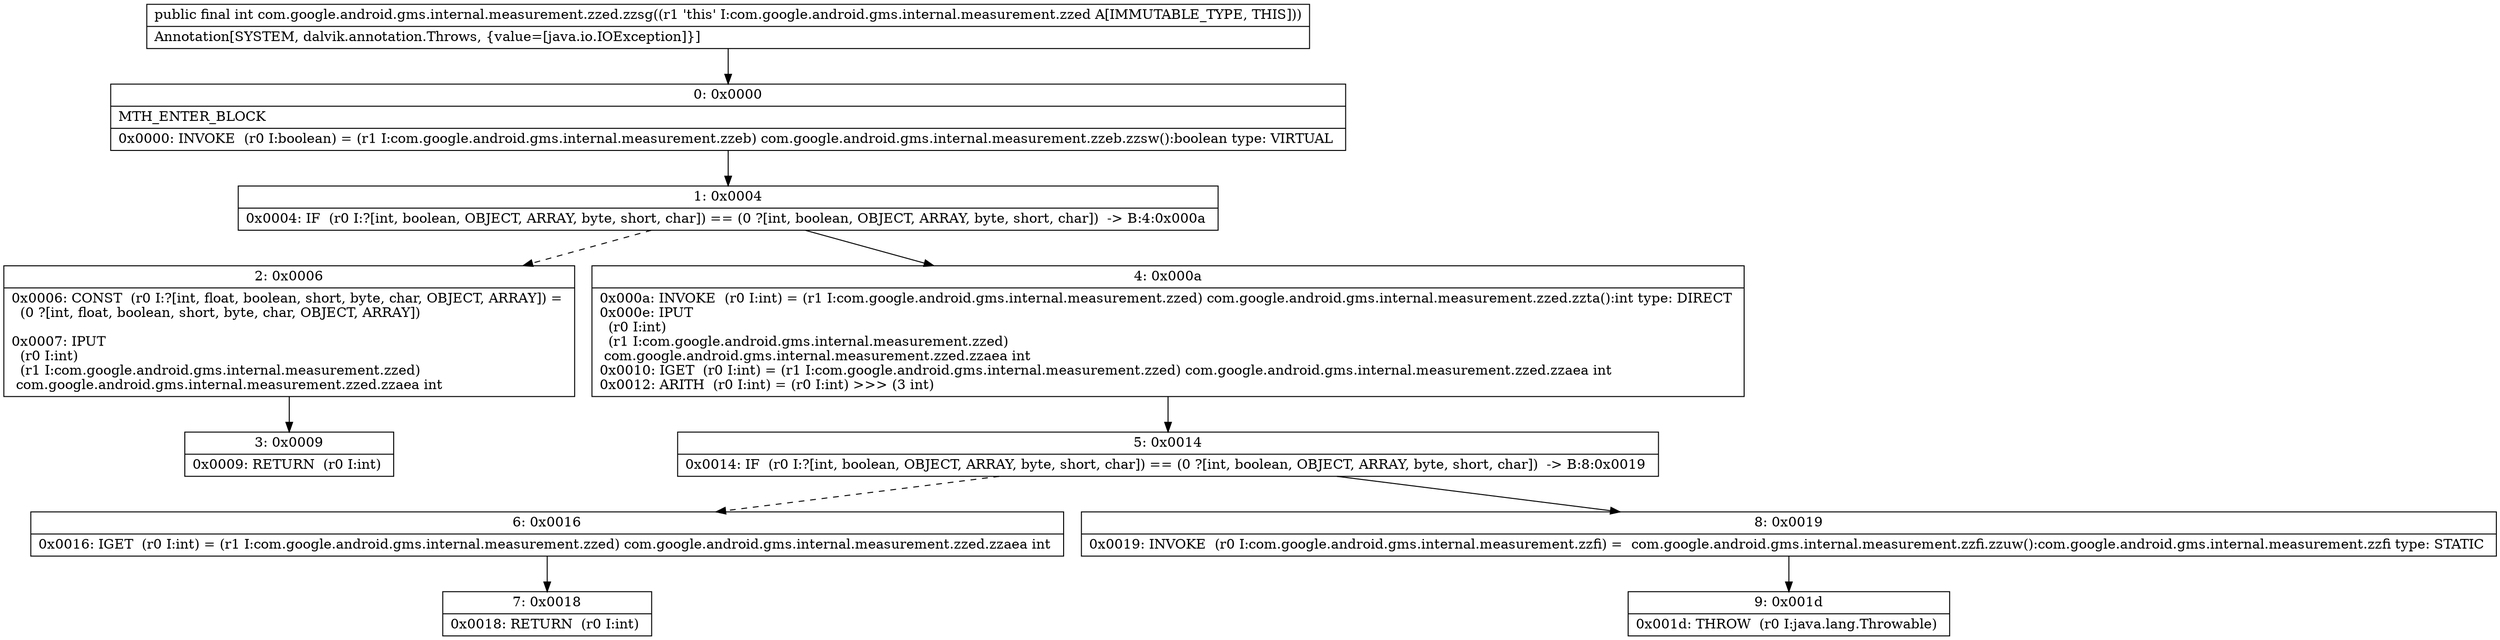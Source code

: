 digraph "CFG forcom.google.android.gms.internal.measurement.zzed.zzsg()I" {
Node_0 [shape=record,label="{0\:\ 0x0000|MTH_ENTER_BLOCK\l|0x0000: INVOKE  (r0 I:boolean) = (r1 I:com.google.android.gms.internal.measurement.zzeb) com.google.android.gms.internal.measurement.zzeb.zzsw():boolean type: VIRTUAL \l}"];
Node_1 [shape=record,label="{1\:\ 0x0004|0x0004: IF  (r0 I:?[int, boolean, OBJECT, ARRAY, byte, short, char]) == (0 ?[int, boolean, OBJECT, ARRAY, byte, short, char])  \-\> B:4:0x000a \l}"];
Node_2 [shape=record,label="{2\:\ 0x0006|0x0006: CONST  (r0 I:?[int, float, boolean, short, byte, char, OBJECT, ARRAY]) = \l  (0 ?[int, float, boolean, short, byte, char, OBJECT, ARRAY])\l \l0x0007: IPUT  \l  (r0 I:int)\l  (r1 I:com.google.android.gms.internal.measurement.zzed)\l com.google.android.gms.internal.measurement.zzed.zzaea int \l}"];
Node_3 [shape=record,label="{3\:\ 0x0009|0x0009: RETURN  (r0 I:int) \l}"];
Node_4 [shape=record,label="{4\:\ 0x000a|0x000a: INVOKE  (r0 I:int) = (r1 I:com.google.android.gms.internal.measurement.zzed) com.google.android.gms.internal.measurement.zzed.zzta():int type: DIRECT \l0x000e: IPUT  \l  (r0 I:int)\l  (r1 I:com.google.android.gms.internal.measurement.zzed)\l com.google.android.gms.internal.measurement.zzed.zzaea int \l0x0010: IGET  (r0 I:int) = (r1 I:com.google.android.gms.internal.measurement.zzed) com.google.android.gms.internal.measurement.zzed.zzaea int \l0x0012: ARITH  (r0 I:int) = (r0 I:int) \>\>\> (3 int) \l}"];
Node_5 [shape=record,label="{5\:\ 0x0014|0x0014: IF  (r0 I:?[int, boolean, OBJECT, ARRAY, byte, short, char]) == (0 ?[int, boolean, OBJECT, ARRAY, byte, short, char])  \-\> B:8:0x0019 \l}"];
Node_6 [shape=record,label="{6\:\ 0x0016|0x0016: IGET  (r0 I:int) = (r1 I:com.google.android.gms.internal.measurement.zzed) com.google.android.gms.internal.measurement.zzed.zzaea int \l}"];
Node_7 [shape=record,label="{7\:\ 0x0018|0x0018: RETURN  (r0 I:int) \l}"];
Node_8 [shape=record,label="{8\:\ 0x0019|0x0019: INVOKE  (r0 I:com.google.android.gms.internal.measurement.zzfi) =  com.google.android.gms.internal.measurement.zzfi.zzuw():com.google.android.gms.internal.measurement.zzfi type: STATIC \l}"];
Node_9 [shape=record,label="{9\:\ 0x001d|0x001d: THROW  (r0 I:java.lang.Throwable) \l}"];
MethodNode[shape=record,label="{public final int com.google.android.gms.internal.measurement.zzed.zzsg((r1 'this' I:com.google.android.gms.internal.measurement.zzed A[IMMUTABLE_TYPE, THIS]))  | Annotation[SYSTEM, dalvik.annotation.Throws, \{value=[java.io.IOException]\}]\l}"];
MethodNode -> Node_0;
Node_0 -> Node_1;
Node_1 -> Node_2[style=dashed];
Node_1 -> Node_4;
Node_2 -> Node_3;
Node_4 -> Node_5;
Node_5 -> Node_6[style=dashed];
Node_5 -> Node_8;
Node_6 -> Node_7;
Node_8 -> Node_9;
}

